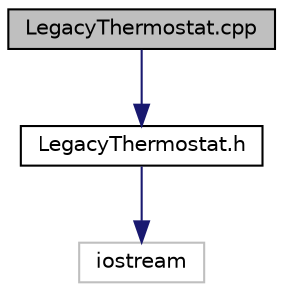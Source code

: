 digraph "LegacyThermostat.cpp"
{
 // LATEX_PDF_SIZE
  edge [fontname="Helvetica",fontsize="10",labelfontname="Helvetica",labelfontsize="10"];
  node [fontname="Helvetica",fontsize="10",shape=record];
  Node1 [label="LegacyThermostat.cpp",height=0.2,width=0.4,color="black", fillcolor="grey75", style="filled", fontcolor="black",tooltip="Implementation of the LegacyThermostat class methods."];
  Node1 -> Node2 [color="midnightblue",fontsize="10",style="solid",fontname="Helvetica"];
  Node2 [label="LegacyThermostat.h",height=0.2,width=0.4,color="black", fillcolor="white", style="filled",URL="$LegacyThermostat_8h.html",tooltip="Definition of the LegacyThermostat class."];
  Node2 -> Node3 [color="midnightblue",fontsize="10",style="solid",fontname="Helvetica"];
  Node3 [label="iostream",height=0.2,width=0.4,color="grey75", fillcolor="white", style="filled",tooltip=" "];
}
